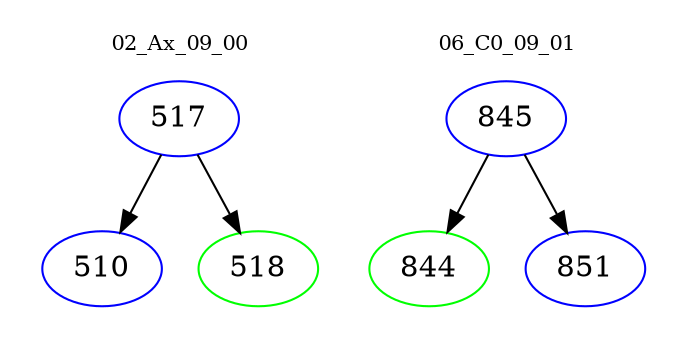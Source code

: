 digraph{
subgraph cluster_0 {
color = white
label = "02_Ax_09_00";
fontsize=10;
T0_517 [label="517", color="blue"]
T0_517 -> T0_510 [color="black"]
T0_510 [label="510", color="blue"]
T0_517 -> T0_518 [color="black"]
T0_518 [label="518", color="green"]
}
subgraph cluster_1 {
color = white
label = "06_C0_09_01";
fontsize=10;
T1_845 [label="845", color="blue"]
T1_845 -> T1_844 [color="black"]
T1_844 [label="844", color="green"]
T1_845 -> T1_851 [color="black"]
T1_851 [label="851", color="blue"]
}
}
